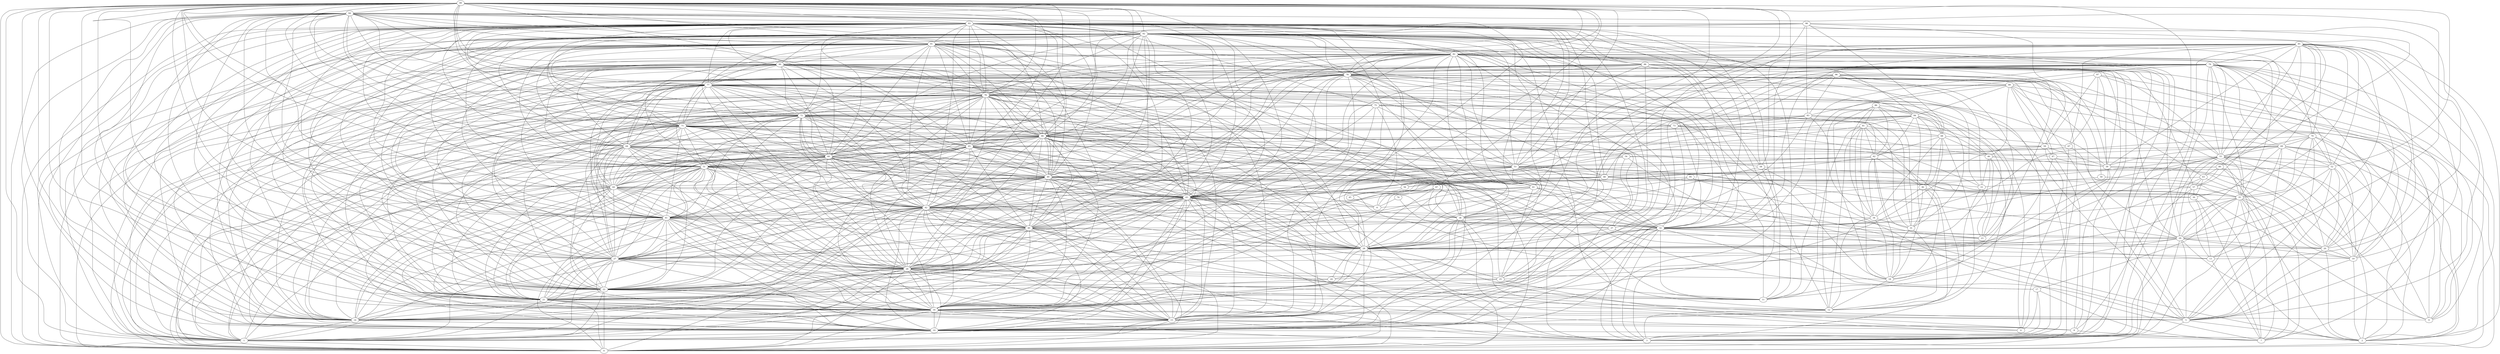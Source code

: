 digraph "sensornet-topology" {
label = "";
rankdir="BT";"0"->"1" [arrowhead = "both"] 
"0"->"10" [arrowhead = "both"] 
"0"->"15" [arrowhead = "both"] 
"0"->"16" [arrowhead = "both"] 
"0"->"21" [arrowhead = "both"] 
"0"->"22" [arrowhead = "both"] 
"0"->"26" [arrowhead = "both"] 
"0"->"40" [arrowhead = "both"] 
"0"->"41" [arrowhead = "both"] 
"0"->"42" [arrowhead = "both"] 
"0"->"43" [arrowhead = "both"] 
"0"->"44" [arrowhead = "both"] 
"0"->"49" [arrowhead = "both"] 
"0"->"51" [arrowhead = "both"] 
"0"->"60" [arrowhead = "both"] 
"0"->"65" [arrowhead = "both"] 
"0"->"66" [arrowhead = "both"] 
"0"->"69" [arrowhead = "both"] 
"0"->"71" [arrowhead = "both"] 
"0"->"72" [arrowhead = "both"] 
"0"->"76" [arrowhead = "both"] 
"0"->"77" [arrowhead = "both"] 
"0"->"90" [arrowhead = "both"] 
"0"->"91" [arrowhead = "both"] 
"0"->"92" [arrowhead = "both"] 
"0"->"93" [arrowhead = "both"] 
"0"->"94" [arrowhead = "both"] 
"0"->"97" [arrowhead = "both"] 
"0"->"99" [arrowhead = "both"] 
"1"->"10" [arrowhead = "both"] 
"1"->"14" [arrowhead = "both"] 
"1"->"15" [arrowhead = "both"] 
"1"->"16" [arrowhead = "both"] 
"1"->"17" [arrowhead = "both"] 
"1"->"21" [arrowhead = "both"] 
"1"->"22" [arrowhead = "both"] 
"1"->"26" [arrowhead = "both"] 
"1"->"27" [arrowhead = "both"] 
"1"->"40" [arrowhead = "both"] 
"1"->"41" [arrowhead = "both"] 
"1"->"42" [arrowhead = "both"] 
"1"->"43" [arrowhead = "both"] 
"1"->"44" [arrowhead = "both"] 
"1"->"49" [arrowhead = "both"] 
"1"->"60" [arrowhead = "both"] 
"1"->"64" [arrowhead = "both"] 
"1"->"65" [arrowhead = "both"] 
"1"->"66" [arrowhead = "both"] 
"1"->"71" [arrowhead = "both"] 
"1"->"72" [arrowhead = "both"] 
"1"->"76" [arrowhead = "both"] 
"1"->"77" [arrowhead = "both"] 
"1"->"84" [arrowhead = "both"] 
"1"->"90" [arrowhead = "both"] 
"1"->"91" [arrowhead = "both"] 
"1"->"92" [arrowhead = "both"] 
"1"->"93" [arrowhead = "both"] 
"1"->"94" [arrowhead = "both"] 
"1"->"99" [arrowhead = "both"] 
"2"->"5" [arrowhead = "both"] 
"2"->"10" [arrowhead = "both"] 
"2"->"19" [arrowhead = "both"] 
"2"->"20" [arrowhead = "both"] 
"2"->"29" [arrowhead = "both"] 
"2"->"35" [arrowhead = "both"] 
"2"->"49" [arrowhead = "both"] 
"2"->"54" [arrowhead = "both"] 
"2"->"55" [arrowhead = "both"] 
"2"->"69" [arrowhead = "both"] 
"2"->"70" [arrowhead = "both"] 
"2"->"71" [arrowhead = "both"] 
"2"->"79" [arrowhead = "both"] 
"2"->"85" [arrowhead = "both"] 
"3"->"5" [arrowhead = "both"] 
"3"->"10" [arrowhead = "both"] 
"3"->"12" [arrowhead = "both"] 
"3"->"16" [arrowhead = "both"] 
"3"->"28" [arrowhead = "both"] 
"3"->"29" [arrowhead = "both"] 
"3"->"32" [arrowhead = "both"] 
"3"->"35" [arrowhead = "both"] 
"3"->"41" [arrowhead = "both"] 
"3"->"42" [arrowhead = "both"] 
"3"->"43" [arrowhead = "both"] 
"3"->"49" [arrowhead = "both"] 
"3"->"55" [arrowhead = "both"] 
"3"->"60" [arrowhead = "both"] 
"3"->"66" [arrowhead = "both"] 
"3"->"78" [arrowhead = "both"] 
"3"->"79" [arrowhead = "both"] 
"3"->"82" [arrowhead = "both"] 
"3"->"85" [arrowhead = "both"] 
"3"->"88" [arrowhead = "both"] 
"3"->"91" [arrowhead = "both"] 
"3"->"92" [arrowhead = "both"] 
"3"->"93" [arrowhead = "both"] 
"3"->"99" [arrowhead = "both"] 
"4"->"15" [arrowhead = "both"] 
"4"->"17" [arrowhead = "both"] 
"4"->"25" [arrowhead = "both"] 
"4"->"59" [arrowhead = "both"] 
"4"->"67" [arrowhead = "both"] 
"4"->"75" [arrowhead = "both"] 
"5"->"16" [arrowhead = "both"] 
"5"->"19" [arrowhead = "both"] 
"5"->"20" [arrowhead = "both"] 
"5"->"28" [arrowhead = "both"] 
"5"->"29" [arrowhead = "both"] 
"5"->"32" [arrowhead = "both"] 
"5"->"35" [arrowhead = "both"] 
"5"->"40" [arrowhead = "both"] 
"5"->"52" [arrowhead = "both"] 
"5"->"53" [arrowhead = "both"] 
"5"->"69" [arrowhead = "both"] 
"5"->"70" [arrowhead = "both"] 
"5"->"77" [arrowhead = "both"] 
"5"->"78" [arrowhead = "both"] 
"5"->"79" [arrowhead = "both"] 
"5"->"82" [arrowhead = "both"] 
"5"->"85" [arrowhead = "both"] 
"6"->"43" [arrowhead = "both"] 
"6"->"45" [arrowhead = "both"] 
"6"->"62" [arrowhead = "both"] 
"6"->"65" [arrowhead = "both"] 
"6"->"74" [arrowhead = "both"] 
"6"->"87" [arrowhead = "both"] 
"6"->"95" [arrowhead = "both"] 
"7"->"8" [arrowhead = "both"] 
"7"->"13" [arrowhead = "both"] 
"7"->"17" [arrowhead = "both"] 
"7"->"30" [arrowhead = "both"] 
"7"->"35" [arrowhead = "both"] 
"7"->"38" [arrowhead = "both"] 
"7"->"58" [arrowhead = "both"] 
"7"->"63" [arrowhead = "both"] 
"7"->"80" [arrowhead = "both"] 
"7"->"88" [arrowhead = "both"] 
"7"->"95" [arrowhead = "both"] 
"8"->"15" [arrowhead = "both"] 
"8"->"26" [arrowhead = "both"] 
"8"->"38" [arrowhead = "both"] 
"8"->"47" [arrowhead = "both"] 
"8"->"57" [arrowhead = "both"] 
"8"->"88" [arrowhead = "both"] 
"9"->"16" [arrowhead = "both"] 
"9"->"39" [arrowhead = "both"] 
"9"->"47" [arrowhead = "both"] 
"9"->"48" [arrowhead = "both"] 
"9"->"73" [arrowhead = "both"] 
"9"->"88" [arrowhead = "both"] 
"9"->"89" [arrowhead = "both"] 
"9"->"97" [arrowhead = "both"] 
"9"->"98" [arrowhead = "both"] 
"10"->"12" [arrowhead = "both"] 
"10"->"14" [arrowhead = "both"] 
"10"->"15" [arrowhead = "both"] 
"10"->"16" [arrowhead = "both"] 
"10"->"21" [arrowhead = "both"] 
"10"->"22" [arrowhead = "both"] 
"10"->"26" [arrowhead = "both"] 
"10"->"27" [arrowhead = "both"] 
"10"->"28" [arrowhead = "both"] 
"10"->"32" [arrowhead = "both"] 
"10"->"40" [arrowhead = "both"] 
"10"->"41" [arrowhead = "both"] 
"10"->"42" [arrowhead = "both"] 
"10"->"43" [arrowhead = "both"] 
"10"->"44" [arrowhead = "both"] 
"10"->"49" [arrowhead = "both"] 
"10"->"51" [arrowhead = "both"] 
"10"->"53" [arrowhead = "both"] 
"10"->"64" [arrowhead = "both"] 
"10"->"65" [arrowhead = "both"] 
"10"->"66" [arrowhead = "both"] 
"10"->"71" [arrowhead = "both"] 
"10"->"72" [arrowhead = "both"] 
"10"->"73" [arrowhead = "both"] 
"10"->"76" [arrowhead = "both"] 
"10"->"77" [arrowhead = "both"] 
"10"->"82" [arrowhead = "both"] 
"10"->"90" [arrowhead = "both"] 
"10"->"91" [arrowhead = "both"] 
"10"->"92" [arrowhead = "both"] 
"10"->"93" [arrowhead = "both"] 
"10"->"94" [arrowhead = "both"] 
"10"->"99" [arrowhead = "both"] 
"11"->"22" [arrowhead = "both"] 
"11"->"27" [arrowhead = "both"] 
"11"->"29" [arrowhead = "both"] 
"11"->"32" [arrowhead = "both"] 
"11"->"33" [arrowhead = "both"] 
"11"->"42" [arrowhead = "both"] 
"11"->"43" [arrowhead = "both"] 
"11"->"72" [arrowhead = "both"] 
"11"->"79" [arrowhead = "both"] 
"11"->"81" [arrowhead = "both"] 
"11"->"82" [arrowhead = "both"] 
"11"->"92" [arrowhead = "both"] 
"11"->"93" [arrowhead = "both"] 
"12"->"18" [arrowhead = "both"] 
"12"->"21" [arrowhead = "both"] 
"12"->"27" [arrowhead = "both"] 
"12"->"31" [arrowhead = "both"] 
"12"->"34" [arrowhead = "both"] 
"12"->"36" [arrowhead = "both"] 
"12"->"53" [arrowhead = "both"] 
"12"->"68" [arrowhead = "both"] 
"12"->"78" [arrowhead = "both"] 
"12"->"81" [arrowhead = "both"] 
"12"->"84" [arrowhead = "both"] 
"12"->"86" [arrowhead = "both"] 
"13"->"28" [arrowhead = "both"] 
"13"->"30" [arrowhead = "both"] 
"13"->"32" [arrowhead = "both"] 
"13"->"57" [arrowhead = "both"] 
"13"->"80" [arrowhead = "both"] 
"13"->"93" [arrowhead = "both"] 
"13"->"94" [arrowhead = "both"] 
"14"->"16" [arrowhead = "both"] 
"14"->"21" [arrowhead = "both"] 
"14"->"22" [arrowhead = "both"] 
"14"->"26" [arrowhead = "both"] 
"14"->"27" [arrowhead = "both"] 
"14"->"28" [arrowhead = "both"] 
"14"->"38" [arrowhead = "both"] 
"14"->"40" [arrowhead = "both"] 
"14"->"41" [arrowhead = "both"] 
"14"->"42" [arrowhead = "both"] 
"14"->"43" [arrowhead = "both"] 
"14"->"44" [arrowhead = "both"] 
"14"->"49" [arrowhead = "both"] 
"14"->"51" [arrowhead = "both"] 
"14"->"60" [arrowhead = "both"] 
"14"->"66" [arrowhead = "both"] 
"14"->"69" [arrowhead = "both"] 
"14"->"71" [arrowhead = "both"] 
"14"->"72" [arrowhead = "both"] 
"14"->"76" [arrowhead = "both"] 
"14"->"77" [arrowhead = "both"] 
"14"->"78" [arrowhead = "both"] 
"14"->"90" [arrowhead = "both"] 
"14"->"91" [arrowhead = "both"] 
"14"->"92" [arrowhead = "both"] 
"14"->"93" [arrowhead = "both"] 
"14"->"94" [arrowhead = "both"] 
"14"->"99" [arrowhead = "both"] 
"15"->"16" [arrowhead = "both"] 
"15"->"21" [arrowhead = "both"] 
"15"->"22" [arrowhead = "both"] 
"15"->"26" [arrowhead = "both"] 
"15"->"40" [arrowhead = "both"] 
"15"->"41" [arrowhead = "both"] 
"15"->"42" [arrowhead = "both"] 
"15"->"43" [arrowhead = "both"] 
"15"->"44" [arrowhead = "both"] 
"15"->"49" [arrowhead = "both"] 
"15"->"51" [arrowhead = "both"] 
"15"->"58" [arrowhead = "both"] 
"15"->"60" [arrowhead = "both"] 
"15"->"66" [arrowhead = "both"] 
"15"->"71" [arrowhead = "both"] 
"15"->"72" [arrowhead = "both"] 
"15"->"76" [arrowhead = "both"] 
"15"->"90" [arrowhead = "both"] 
"15"->"91" [arrowhead = "both"] 
"15"->"92" [arrowhead = "both"] 
"15"->"93" [arrowhead = "both"] 
"15"->"94" [arrowhead = "both"] 
"15"->"99" [arrowhead = "both"] 
"16"->"21" [arrowhead = "both"] 
"16"->"22" [arrowhead = "both"] 
"16"->"24" [arrowhead = "both"] 
"16"->"26" [arrowhead = "both"] 
"16"->"27" [arrowhead = "both"] 
"16"->"28" [arrowhead = "both"] 
"16"->"32" [arrowhead = "both"] 
"16"->"38" [arrowhead = "both"] 
"16"->"40" [arrowhead = "both"] 
"16"->"41" [arrowhead = "both"] 
"16"->"42" [arrowhead = "both"] 
"16"->"43" [arrowhead = "both"] 
"16"->"44" [arrowhead = "both"] 
"16"->"49" [arrowhead = "both"] 
"16"->"51" [arrowhead = "both"] 
"16"->"53" [arrowhead = "both"] 
"16"->"59" [arrowhead = "both"] 
"16"->"60" [arrowhead = "both"] 
"16"->"64" [arrowhead = "both"] 
"16"->"65" [arrowhead = "both"] 
"16"->"66" [arrowhead = "both"] 
"16"->"71" [arrowhead = "both"] 
"16"->"72" [arrowhead = "both"] 
"16"->"76" [arrowhead = "both"] 
"16"->"77" [arrowhead = "both"] 
"16"->"78" [arrowhead = "both"] 
"16"->"82" [arrowhead = "both"] 
"16"->"90" [arrowhead = "both"] 
"16"->"91" [arrowhead = "both"] 
"16"->"92" [arrowhead = "both"] 
"16"->"93" [arrowhead = "both"] 
"16"->"94" [arrowhead = "both"] 
"16"->"99" [arrowhead = "both"] 
"17"->"35" [arrowhead = "both"] 
"17"->"54" [arrowhead = "both"] 
"17"->"61" [arrowhead = "both"] 
"18"->"26" [arrowhead = "both"] 
"18"->"31" [arrowhead = "both"] 
"18"->"34" [arrowhead = "both"] 
"18"->"36" [arrowhead = "both"] 
"18"->"46" [arrowhead = "both"] 
"18"->"47" [arrowhead = "both"] 
"18"->"62" [arrowhead = "both"] 
"18"->"81" [arrowhead = "both"] 
"18"->"84" [arrowhead = "both"] 
"18"->"86" [arrowhead = "both"] 
"18"->"90" [arrowhead = "both"] 
"19"->"20" [arrowhead = "both"] 
"19"->"29" [arrowhead = "both"] 
"19"->"35" [arrowhead = "both"] 
"19"->"37" [arrowhead = "both"] 
"19"->"39" [arrowhead = "both"] 
"19"->"52" [arrowhead = "both"] 
"19"->"55" [arrowhead = "both"] 
"19"->"70" [arrowhead = "both"] 
"19"->"79" [arrowhead = "both"] 
"19"->"85" [arrowhead = "both"] 
"19"->"89" [arrowhead = "both"] 
"20"->"29" [arrowhead = "both"] 
"20"->"32" [arrowhead = "both"] 
"20"->"35" [arrowhead = "both"] 
"20"->"50" [arrowhead = "both"] 
"20"->"52" [arrowhead = "both"] 
"20"->"55" [arrowhead = "both"] 
"20"->"69" [arrowhead = "both"] 
"20"->"79" [arrowhead = "both"] 
"20"->"82" [arrowhead = "both"] 
"20"->"85" [arrowhead = "both"] 
"20"->"87" [arrowhead = "both"] 
"21"->"22" [arrowhead = "both"] 
"21"->"26" [arrowhead = "both"] 
"21"->"27" [arrowhead = "both"] 
"21"->"40" [arrowhead = "both"] 
"21"->"41" [arrowhead = "both"] 
"21"->"42" [arrowhead = "both"] 
"21"->"43" [arrowhead = "both"] 
"21"->"44" [arrowhead = "both"] 
"21"->"48" [arrowhead = "both"] 
"21"->"49" [arrowhead = "both"] 
"21"->"51" [arrowhead = "both"] 
"21"->"60" [arrowhead = "both"] 
"21"->"64" [arrowhead = "both"] 
"21"->"65" [arrowhead = "both"] 
"21"->"66" [arrowhead = "both"] 
"21"->"68" [arrowhead = "both"] 
"21"->"72" [arrowhead = "both"] 
"21"->"76" [arrowhead = "both"] 
"21"->"77" [arrowhead = "both"] 
"21"->"80" [arrowhead = "both"] 
"21"->"87" [arrowhead = "both"] 
"21"->"90" [arrowhead = "both"] 
"21"->"91" [arrowhead = "both"] 
"21"->"92" [arrowhead = "both"] 
"21"->"93" [arrowhead = "both"] 
"21"->"94" [arrowhead = "both"] 
"21"->"99" [arrowhead = "both"] 
"22"->"25" [arrowhead = "both"] 
"22"->"26" [arrowhead = "both"] 
"22"->"27" [arrowhead = "both"] 
"22"->"32" [arrowhead = "both"] 
"22"->"40" [arrowhead = "both"] 
"22"->"41" [arrowhead = "both"] 
"22"->"42" [arrowhead = "both"] 
"22"->"43" [arrowhead = "both"] 
"22"->"44" [arrowhead = "both"] 
"22"->"49" [arrowhead = "both"] 
"22"->"51" [arrowhead = "both"] 
"22"->"60" [arrowhead = "both"] 
"22"->"61" [arrowhead = "both"] 
"22"->"64" [arrowhead = "both"] 
"22"->"65" [arrowhead = "both"] 
"22"->"66" [arrowhead = "both"] 
"22"->"71" [arrowhead = "both"] 
"22"->"75" [arrowhead = "both"] 
"22"->"76" [arrowhead = "both"] 
"22"->"77" [arrowhead = "both"] 
"22"->"79" [arrowhead = "both"] 
"22"->"82" [arrowhead = "both"] 
"22"->"89" [arrowhead = "both"] 
"22"->"90" [arrowhead = "both"] 
"22"->"91" [arrowhead = "both"] 
"22"->"92" [arrowhead = "both"] 
"22"->"93" [arrowhead = "both"] 
"22"->"94" [arrowhead = "both"] 
"22"->"99" [arrowhead = "both"] 
"23"->"33" [arrowhead = "both"] 
"23"->"40" [arrowhead = "both"] 
"23"->"46" [arrowhead = "both"] 
"23"->"51" [arrowhead = "both"] 
"23"->"82" [arrowhead = "both"] 
"23"->"83" [arrowhead = "both"] 
"23"->"95" [arrowhead = "both"] 
"23"->"96" [arrowhead = "both"] 
"24"->"26" [arrowhead = "both"] 
"24"->"37" [arrowhead = "both"] 
"24"->"39" [arrowhead = "both"] 
"24"->"87" [arrowhead = "both"] 
"25"->"26" [arrowhead = "both"] 
"25"->"43" [arrowhead = "both"] 
"25"->"46" [arrowhead = "both"] 
"25"->"54" [arrowhead = "both"] 
"25"->"61" [arrowhead = "both"] 
"25"->"72" [arrowhead = "both"] 
"25"->"93" [arrowhead = "both"] 
"25"->"96" [arrowhead = "both"] 
"26"->"27" [arrowhead = "both"] 
"26"->"28" [arrowhead = "both"] 
"26"->"32" [arrowhead = "both"] 
"26"->"39" [arrowhead = "both"] 
"26"->"40" [arrowhead = "both"] 
"26"->"41" [arrowhead = "both"] 
"26"->"42" [arrowhead = "both"] 
"26"->"43" [arrowhead = "both"] 
"26"->"44" [arrowhead = "both"] 
"26"->"49" [arrowhead = "both"] 
"26"->"51" [arrowhead = "both"] 
"26"->"60" [arrowhead = "both"] 
"26"->"64" [arrowhead = "both"] 
"26"->"65" [arrowhead = "both"] 
"26"->"66" [arrowhead = "both"] 
"26"->"71" [arrowhead = "both"] 
"26"->"72" [arrowhead = "both"] 
"26"->"75" [arrowhead = "both"] 
"26"->"76" [arrowhead = "both"] 
"26"->"77" [arrowhead = "both"] 
"26"->"78" [arrowhead = "both"] 
"26"->"82" [arrowhead = "both"] 
"26"->"90" [arrowhead = "both"] 
"26"->"91" [arrowhead = "both"] 
"26"->"92" [arrowhead = "both"] 
"26"->"93" [arrowhead = "both"] 
"26"->"94" [arrowhead = "both"] 
"26"->"99" [arrowhead = "both"] 
"27"->"28" [arrowhead = "both"] 
"27"->"40" [arrowhead = "both"] 
"27"->"41" [arrowhead = "both"] 
"27"->"42" [arrowhead = "both"] 
"27"->"43" [arrowhead = "both"] 
"27"->"44" [arrowhead = "both"] 
"27"->"49" [arrowhead = "both"] 
"27"->"51" [arrowhead = "both"] 
"27"->"54" [arrowhead = "both"] 
"27"->"60" [arrowhead = "both"] 
"27"->"61" [arrowhead = "both"] 
"27"->"62" [arrowhead = "both"] 
"27"->"64" [arrowhead = "both"] 
"27"->"66" [arrowhead = "both"] 
"27"->"71" [arrowhead = "both"] 
"27"->"72" [arrowhead = "both"] 
"27"->"76" [arrowhead = "both"] 
"27"->"78" [arrowhead = "both"] 
"27"->"82" [arrowhead = "both"] 
"27"->"90" [arrowhead = "both"] 
"27"->"91" [arrowhead = "both"] 
"27"->"92" [arrowhead = "both"] 
"27"->"93" [arrowhead = "both"] 
"27"->"94" [arrowhead = "both"] 
"27"->"99" [arrowhead = "both"] 
"28"->"29" [arrowhead = "both"] 
"28"->"32" [arrowhead = "both"] 
"28"->"35" [arrowhead = "both"] 
"28"->"38" [arrowhead = "both"] 
"28"->"40" [arrowhead = "both"] 
"28"->"41" [arrowhead = "both"] 
"28"->"42" [arrowhead = "both"] 
"28"->"43" [arrowhead = "both"] 
"28"->"49" [arrowhead = "both"] 
"28"->"53" [arrowhead = "both"] 
"28"->"55" [arrowhead = "both"] 
"28"->"60" [arrowhead = "both"] 
"28"->"63" [arrowhead = "both"] 
"28"->"64" [arrowhead = "both"] 
"28"->"65" [arrowhead = "both"] 
"28"->"66" [arrowhead = "both"] 
"28"->"71" [arrowhead = "both"] 
"28"->"76" [arrowhead = "both"] 
"28"->"77" [arrowhead = "both"] 
"28"->"79" [arrowhead = "both"] 
"28"->"82" [arrowhead = "both"] 
"28"->"85" [arrowhead = "both"] 
"28"->"90" [arrowhead = "both"] 
"28"->"91" [arrowhead = "both"] 
"28"->"92" [arrowhead = "both"] 
"28"->"93" [arrowhead = "both"] 
"28"->"96" [arrowhead = "both"] 
"28"->"98" [arrowhead = "both"] 
"28"->"99" [arrowhead = "both"] 
"29"->"32" [arrowhead = "both"] 
"29"->"35" [arrowhead = "both"] 
"29"->"52" [arrowhead = "both"] 
"29"->"53" [arrowhead = "both"] 
"29"->"55" [arrowhead = "both"] 
"29"->"61" [arrowhead = "both"] 
"29"->"69" [arrowhead = "both"] 
"29"->"70" [arrowhead = "both"] 
"29"->"78" [arrowhead = "both"] 
"29"->"82" [arrowhead = "both"] 
"29"->"85" [arrowhead = "both"] 
"29"->"88" [arrowhead = "both"] 
"30"->"36" [arrowhead = "both"] 
"30"->"48" [arrowhead = "both"] 
"30"->"57" [arrowhead = "both"] 
"30"->"63" [arrowhead = "both"] 
"30"->"85" [arrowhead = "both"] 
"31"->"34" [arrowhead = "both"] 
"31"->"36" [arrowhead = "both"] 
"31"->"62" [arrowhead = "both"] 
"31"->"68" [arrowhead = "both"] 
"31"->"72" [arrowhead = "both"] 
"31"->"75" [arrowhead = "both"] 
"31"->"84" [arrowhead = "both"] 
"31"->"86" [arrowhead = "both"] 
"32"->"35" [arrowhead = "both"] 
"32"->"41" [arrowhead = "both"] 
"32"->"42" [arrowhead = "both"] 
"32"->"43" [arrowhead = "both"] 
"32"->"44" [arrowhead = "both"] 
"32"->"49" [arrowhead = "both"] 
"32"->"53" [arrowhead = "both"] 
"32"->"55" [arrowhead = "both"] 
"32"->"60" [arrowhead = "both"] 
"32"->"61" [arrowhead = "both"] 
"32"->"66" [arrowhead = "both"] 
"32"->"70" [arrowhead = "both"] 
"32"->"72" [arrowhead = "both"] 
"32"->"76" [arrowhead = "both"] 
"32"->"78" [arrowhead = "both"] 
"32"->"79" [arrowhead = "both"] 
"32"->"85" [arrowhead = "both"] 
"32"->"91" [arrowhead = "both"] 
"32"->"92" [arrowhead = "both"] 
"32"->"93" [arrowhead = "both"] 
"32"->"99" [arrowhead = "both"] 
"33"->"46" [arrowhead = "both"] 
"33"->"48" [arrowhead = "both"] 
"33"->"50" [arrowhead = "both"] 
"33"->"73" [arrowhead = "both"] 
"33"->"78" [arrowhead = "both"] 
"33"->"96" [arrowhead = "both"] 
"34"->"36" [arrowhead = "both"] 
"34"->"42" [arrowhead = "both"] 
"34"->"62" [arrowhead = "both"] 
"34"->"68" [arrowhead = "both"] 
"34"->"81" [arrowhead = "both"] 
"34"->"83" [arrowhead = "both"] 
"34"->"86" [arrowhead = "both"] 
"35"->"51" [arrowhead = "both"] 
"35"->"52" [arrowhead = "both"] 
"35"->"53" [arrowhead = "both"] 
"35"->"55" [arrowhead = "both"] 
"35"->"57" [arrowhead = "both"] 
"35"->"67" [arrowhead = "both"] 
"35"->"69" [arrowhead = "both"] 
"35"->"70" [arrowhead = "both"] 
"35"->"78" [arrowhead = "both"] 
"35"->"79" [arrowhead = "both"] 
"35"->"82" [arrowhead = "both"] 
"36"->"62" [arrowhead = "both"] 
"36"->"68" [arrowhead = "both"] 
"36"->"81" [arrowhead = "both"] 
"36"->"84" [arrowhead = "both"] 
"37"->"38" [arrowhead = "both"] 
"37"->"74" [arrowhead = "both"] 
"37"->"83" [arrowhead = "both"] 
"37"->"88" [arrowhead = "both"] 
"37"->"93" [arrowhead = "both"] 
"38"->"42" [arrowhead = "both"] 
"38"->"43" [arrowhead = "both"] 
"38"->"57" [arrowhead = "both"] 
"38"->"58" [arrowhead = "both"] 
"38"->"64" [arrowhead = "both"] 
"38"->"66" [arrowhead = "both"] 
"38"->"71" [arrowhead = "both"] 
"38"->"77" [arrowhead = "both"] 
"38"->"78" [arrowhead = "both"] 
"38"->"87" [arrowhead = "both"] 
"38"->"92" [arrowhead = "both"] 
"38"->"93" [arrowhead = "both"] 
"38"->"99" [arrowhead = "both"] 
"39"->"46" [arrowhead = "both"] 
"39"->"47" [arrowhead = "both"] 
"39"->"59" [arrowhead = "both"] 
"39"->"69" [arrowhead = "both"] 
"39"->"76" [arrowhead = "both"] 
"39"->"85" [arrowhead = "both"] 
"39"->"88" [arrowhead = "both"] 
"39"->"96" [arrowhead = "both"] 
"39"->"97" [arrowhead = "both"] 
"40"->"41" [arrowhead = "both"] 
"40"->"42" [arrowhead = "both"] 
"40"->"43" [arrowhead = "both"] 
"40"->"49" [arrowhead = "both"] 
"40"->"51" [arrowhead = "both"] 
"40"->"55" [arrowhead = "both"] 
"40"->"60" [arrowhead = "both"] 
"40"->"64" [arrowhead = "both"] 
"40"->"65" [arrowhead = "both"] 
"40"->"66" [arrowhead = "both"] 
"40"->"71" [arrowhead = "both"] 
"40"->"72" [arrowhead = "both"] 
"40"->"73" [arrowhead = "both"] 
"40"->"76" [arrowhead = "both"] 
"40"->"77" [arrowhead = "both"] 
"40"->"78" [arrowhead = "both"] 
"40"->"91" [arrowhead = "both"] 
"40"->"92" [arrowhead = "both"] 
"40"->"93" [arrowhead = "both"] 
"40"->"99" [arrowhead = "both"] 
"41"->"42" [arrowhead = "both"] 
"41"->"43" [arrowhead = "both"] 
"41"->"44" [arrowhead = "both"] 
"41"->"49" [arrowhead = "both"] 
"41"->"51" [arrowhead = "both"] 
"41"->"53" [arrowhead = "both"] 
"41"->"60" [arrowhead = "both"] 
"41"->"64" [arrowhead = "both"] 
"41"->"65" [arrowhead = "both"] 
"41"->"66" [arrowhead = "both"] 
"41"->"71" [arrowhead = "both"] 
"41"->"72" [arrowhead = "both"] 
"41"->"76" [arrowhead = "both"] 
"41"->"77" [arrowhead = "both"] 
"41"->"78" [arrowhead = "both"] 
"41"->"79" [arrowhead = "both"] 
"41"->"82" [arrowhead = "both"] 
"41"->"88" [arrowhead = "both"] 
"41"->"90" [arrowhead = "both"] 
"41"->"92" [arrowhead = "both"] 
"41"->"93" [arrowhead = "both"] 
"41"->"94" [arrowhead = "both"] 
"41"->"99" [arrowhead = "both"] 
"42"->"43" [arrowhead = "both"] 
"42"->"44" [arrowhead = "both"] 
"42"->"48" [arrowhead = "both"] 
"42"->"49" [arrowhead = "both"] 
"42"->"51" [arrowhead = "both"] 
"42"->"53" [arrowhead = "both"] 
"42"->"60" [arrowhead = "both"] 
"42"->"61" [arrowhead = "both"] 
"42"->"64" [arrowhead = "both"] 
"42"->"65" [arrowhead = "both"] 
"42"->"66" [arrowhead = "both"] 
"42"->"71" [arrowhead = "both"] 
"42"->"72" [arrowhead = "both"] 
"42"->"76" [arrowhead = "both"] 
"42"->"77" [arrowhead = "both"] 
"42"->"78" [arrowhead = "both"] 
"42"->"82" [arrowhead = "both"] 
"42"->"84" [arrowhead = "both"] 
"42"->"88" [arrowhead = "both"] 
"42"->"90" [arrowhead = "both"] 
"42"->"91" [arrowhead = "both"] 
"42"->"93" [arrowhead = "both"] 
"42"->"94" [arrowhead = "both"] 
"42"->"99" [arrowhead = "both"] 
"43"->"44" [arrowhead = "both"] 
"43"->"49" [arrowhead = "both"] 
"43"->"51" [arrowhead = "both"] 
"43"->"53" [arrowhead = "both"] 
"43"->"56" [arrowhead = "both"] 
"43"->"60" [arrowhead = "both"] 
"43"->"61" [arrowhead = "both"] 
"43"->"64" [arrowhead = "both"] 
"43"->"65" [arrowhead = "both"] 
"43"->"66" [arrowhead = "both"] 
"43"->"71" [arrowhead = "both"] 
"43"->"72" [arrowhead = "both"] 
"43"->"75" [arrowhead = "both"] 
"43"->"76" [arrowhead = "both"] 
"43"->"77" [arrowhead = "both"] 
"43"->"78" [arrowhead = "both"] 
"43"->"82" [arrowhead = "both"] 
"43"->"84" [arrowhead = "both"] 
"43"->"88" [arrowhead = "both"] 
"43"->"90" [arrowhead = "both"] 
"43"->"91" [arrowhead = "both"] 
"43"->"92" [arrowhead = "both"] 
"43"->"94" [arrowhead = "both"] 
"43"->"99" [arrowhead = "both"] 
"44"->"49" [arrowhead = "both"] 
"44"->"51" [arrowhead = "both"] 
"44"->"60" [arrowhead = "both"] 
"44"->"64" [arrowhead = "both"] 
"44"->"65" [arrowhead = "both"] 
"44"->"66" [arrowhead = "both"] 
"44"->"71" [arrowhead = "both"] 
"44"->"72" [arrowhead = "both"] 
"44"->"73" [arrowhead = "both"] 
"44"->"76" [arrowhead = "both"] 
"44"->"77" [arrowhead = "both"] 
"44"->"83" [arrowhead = "both"] 
"44"->"91" [arrowhead = "both"] 
"44"->"92" [arrowhead = "both"] 
"44"->"93" [arrowhead = "both"] 
"44"->"99" [arrowhead = "both"] 
"45"->"48" [arrowhead = "both"] 
"45"->"56" [arrowhead = "both"] 
"45"->"75" [arrowhead = "both"] 
"46"->"68" [arrowhead = "both"] 
"46"->"69" [arrowhead = "both"] 
"46"->"73" [arrowhead = "both"] 
"46"->"75" [arrowhead = "both"] 
"46"->"83" [arrowhead = "both"] 
"46"->"89" [arrowhead = "both"] 
"47"->"59" [arrowhead = "both"] 
"47"->"65" [arrowhead = "both"] 
"47"->"89" [arrowhead = "both"] 
"48"->"59" [arrowhead = "both"] 
"48"->"71" [arrowhead = "both"] 
"48"->"78" [arrowhead = "both"] 
"48"->"80" [arrowhead = "both"] 
"48"->"83" [arrowhead = "both"] 
"48"->"92" [arrowhead = "both"] 
"49"->"51" [arrowhead = "both"] 
"49"->"52" [arrowhead = "both"] 
"49"->"53" [arrowhead = "both"] 
"49"->"60" [arrowhead = "both"] 
"49"->"64" [arrowhead = "both"] 
"49"->"65" [arrowhead = "both"] 
"49"->"66" [arrowhead = "both"] 
"49"->"71" [arrowhead = "both"] 
"49"->"72" [arrowhead = "both"] 
"49"->"76" [arrowhead = "both"] 
"49"->"77" [arrowhead = "both"] 
"49"->"78" [arrowhead = "both"] 
"49"->"82" [arrowhead = "both"] 
"49"->"90" [arrowhead = "both"] 
"49"->"91" [arrowhead = "both"] 
"49"->"92" [arrowhead = "both"] 
"49"->"93" [arrowhead = "both"] 
"49"->"94" [arrowhead = "both"] 
"50"->"96" [arrowhead = "both"] 
"51"->"54" [arrowhead = "both"] 
"51"->"60" [arrowhead = "both"] 
"51"->"64" [arrowhead = "both"] 
"51"->"65" [arrowhead = "both"] 
"51"->"66" [arrowhead = "both"] 
"51"->"71" [arrowhead = "both"] 
"51"->"72" [arrowhead = "both"] 
"51"->"76" [arrowhead = "both"] 
"51"->"77" [arrowhead = "both"] 
"51"->"90" [arrowhead = "both"] 
"51"->"91" [arrowhead = "both"] 
"51"->"92" [arrowhead = "both"] 
"51"->"93" [arrowhead = "both"] 
"51"->"94" [arrowhead = "both"] 
"51"->"99" [arrowhead = "both"] 
"52"->"55" [arrowhead = "both"] 
"52"->"69" [arrowhead = "both"] 
"52"->"70" [arrowhead = "both"] 
"52"->"79" [arrowhead = "both"] 
"52"->"85" [arrowhead = "both"] 
"52"->"99" [arrowhead = "both"] 
"53"->"55" [arrowhead = "both"] 
"53"->"60" [arrowhead = "both"] 
"53"->"62" [arrowhead = "both"] 
"53"->"66" [arrowhead = "both"] 
"53"->"78" [arrowhead = "both"] 
"53"->"79" [arrowhead = "both"] 
"53"->"82" [arrowhead = "both"] 
"53"->"85" [arrowhead = "both"] 
"53"->"91" [arrowhead = "both"] 
"53"->"92" [arrowhead = "both"] 
"53"->"93" [arrowhead = "both"] 
"53"->"99" [arrowhead = "both"] 
"54"->"67" [arrowhead = "both"] 
"54"->"75" [arrowhead = "both"] 
"55"->"69" [arrowhead = "both"] 
"55"->"70" [arrowhead = "both"] 
"55"->"78" [arrowhead = "both"] 
"55"->"79" [arrowhead = "both"] 
"55"->"82" [arrowhead = "both"] 
"55"->"85" [arrowhead = "both"] 
"55"->"90" [arrowhead = "both"] 
"56"->"63" [arrowhead = "both"] 
"56"->"81" [arrowhead = "both"] 
"56"->"93" [arrowhead = "both"] 
"56"->"95" [arrowhead = "both"] 
"57"->"58" [arrowhead = "both"] 
"57"->"63" [arrowhead = "both"] 
"57"->"80" [arrowhead = "both"] 
"57"->"85" [arrowhead = "both"] 
"57"->"88" [arrowhead = "both"] 
"58"->"65" [arrowhead = "both"] 
"58"->"85" [arrowhead = "both"] 
"58"->"88" [arrowhead = "both"] 
"58"->"93" [arrowhead = "both"] 
"59"->"66" [arrowhead = "both"] 
"59"->"89" [arrowhead = "both"] 
"59"->"97" [arrowhead = "both"] 
"59"->"98" [arrowhead = "both"] 
"60"->"64" [arrowhead = "both"] 
"60"->"65" [arrowhead = "both"] 
"60"->"66" [arrowhead = "both"] 
"60"->"71" [arrowhead = "both"] 
"60"->"72" [arrowhead = "both"] 
"60"->"76" [arrowhead = "both"] 
"60"->"77" [arrowhead = "both"] 
"60"->"78" [arrowhead = "both"] 
"60"->"82" [arrowhead = "both"] 
"60"->"90" [arrowhead = "both"] 
"60"->"91" [arrowhead = "both"] 
"60"->"92" [arrowhead = "both"] 
"60"->"93" [arrowhead = "both"] 
"60"->"94" [arrowhead = "both"] 
"60"->"99" [arrowhead = "both"] 
"61"->"72" [arrowhead = "both"] 
"61"->"77" [arrowhead = "both"] 
"61"->"79" [arrowhead = "both"] 
"61"->"82" [arrowhead = "both"] 
"61"->"92" [arrowhead = "both"] 
"61"->"93" [arrowhead = "both"] 
"62"->"68" [arrowhead = "both"] 
"62"->"77" [arrowhead = "both"] 
"62"->"81" [arrowhead = "both"] 
"62"->"84" [arrowhead = "both"] 
"62"->"86" [arrowhead = "both"] 
"63"->"78" [arrowhead = "both"] 
"63"->"80" [arrowhead = "both"] 
"63"->"92" [arrowhead = "both"] 
"64"->"66" [arrowhead = "both"] 
"64"->"71" [arrowhead = "both"] 
"64"->"72" [arrowhead = "both"] 
"64"->"76" [arrowhead = "both"] 
"64"->"77" [arrowhead = "both"] 
"64"->"78" [arrowhead = "both"] 
"64"->"88" [arrowhead = "both"] 
"64"->"90" [arrowhead = "both"] 
"64"->"91" [arrowhead = "both"] 
"64"->"92" [arrowhead = "both"] 
"64"->"93" [arrowhead = "both"] 
"64"->"94" [arrowhead = "both"] 
"64"->"99" [arrowhead = "both"] 
"65"->"66" [arrowhead = "both"] 
"65"->"71" [arrowhead = "both"] 
"65"->"72" [arrowhead = "both"] 
"65"->"76" [arrowhead = "both"] 
"65"->"84" [arrowhead = "both"] 
"65"->"90" [arrowhead = "both"] 
"65"->"91" [arrowhead = "both"] 
"65"->"92" [arrowhead = "both"] 
"65"->"93" [arrowhead = "both"] 
"65"->"94" [arrowhead = "both"] 
"65"->"98" [arrowhead = "both"] 
"65"->"99" [arrowhead = "both"] 
"66"->"71" [arrowhead = "both"] 
"66"->"72" [arrowhead = "both"] 
"66"->"73" [arrowhead = "both"] 
"66"->"76" [arrowhead = "both"] 
"66"->"77" [arrowhead = "both"] 
"66"->"78" [arrowhead = "both"] 
"66"->"82" [arrowhead = "both"] 
"66"->"88" [arrowhead = "both"] 
"66"->"90" [arrowhead = "both"] 
"66"->"91" [arrowhead = "both"] 
"66"->"92" [arrowhead = "both"] 
"66"->"93" [arrowhead = "both"] 
"66"->"94" [arrowhead = "both"] 
"66"->"99" [arrowhead = "both"] 
"67"->"68" [arrowhead = "both"] 
"67"->"85" [arrowhead = "both"] 
"67"->"97" [arrowhead = "both"] 
"68"->"81" [arrowhead = "both"] 
"68"->"84" [arrowhead = "both"] 
"68"->"86" [arrowhead = "both"] 
"68"->"96" [arrowhead = "both"] 
"68"->"98" [arrowhead = "both"] 
"69"->"70" [arrowhead = "both"] 
"69"->"79" [arrowhead = "both"] 
"69"->"85" [arrowhead = "both"] 
"69"->"89" [arrowhead = "both"] 
"70"->"79" [arrowhead = "both"] 
"70"->"82" [arrowhead = "both"] 
"70"->"85" [arrowhead = "both"] 
"71"->"72" [arrowhead = "both"] 
"71"->"76" [arrowhead = "both"] 
"71"->"77" [arrowhead = "both"] 
"71"->"90" [arrowhead = "both"] 
"71"->"91" [arrowhead = "both"] 
"71"->"92" [arrowhead = "both"] 
"71"->"93" [arrowhead = "both"] 
"71"->"94" [arrowhead = "both"] 
"71"->"96" [arrowhead = "both"] 
"71"->"98" [arrowhead = "both"] 
"71"->"99" [arrowhead = "both"] 
"72"->"75" [arrowhead = "both"] 
"72"->"76" [arrowhead = "both"] 
"72"->"77" [arrowhead = "both"] 
"72"->"82" [arrowhead = "both"] 
"72"->"90" [arrowhead = "both"] 
"72"->"91" [arrowhead = "both"] 
"72"->"92" [arrowhead = "both"] 
"72"->"93" [arrowhead = "both"] 
"72"->"94" [arrowhead = "both"] 
"72"->"99" [arrowhead = "both"] 
"73"->"77" [arrowhead = "both"] 
"73"->"83" [arrowhead = "both"] 
"73"->"90" [arrowhead = "both"] 
"73"->"96" [arrowhead = "both"] 
"74"->"87" [arrowhead = "both"] 
"75"->"76" [arrowhead = "both"] 
"75"->"93" [arrowhead = "both"] 
"75"->"96" [arrowhead = "both"] 
"76"->"77" [arrowhead = "both"] 
"76"->"78" [arrowhead = "both"] 
"76"->"82" [arrowhead = "both"] 
"76"->"89" [arrowhead = "both"] 
"76"->"90" [arrowhead = "both"] 
"76"->"91" [arrowhead = "both"] 
"76"->"92" [arrowhead = "both"] 
"76"->"93" [arrowhead = "both"] 
"76"->"94" [arrowhead = "both"] 
"76"->"99" [arrowhead = "both"] 
"77"->"78" [arrowhead = "both"] 
"77"->"90" [arrowhead = "both"] 
"77"->"91" [arrowhead = "both"] 
"77"->"92" [arrowhead = "both"] 
"77"->"93" [arrowhead = "both"] 
"77"->"94" [arrowhead = "both"] 
"77"->"99" [arrowhead = "both"] 
"78"->"79" [arrowhead = "both"] 
"78"->"82" [arrowhead = "both"] 
"78"->"85" [arrowhead = "both"] 
"78"->"88" [arrowhead = "both"] 
"78"->"90" [arrowhead = "both"] 
"78"->"91" [arrowhead = "both"] 
"78"->"92" [arrowhead = "both"] 
"78"->"93" [arrowhead = "both"] 
"78"->"99" [arrowhead = "both"] 
"79"->"82" [arrowhead = "both"] 
"79"->"85" [arrowhead = "both"] 
"80"->"91" [arrowhead = "both"] 
"80"->"98" [arrowhead = "both"] 
"81"->"84" [arrowhead = "both"] 
"81"->"86" [arrowhead = "both"] 
"82"->"85" [arrowhead = "both"] 
"82"->"91" [arrowhead = "both"] 
"82"->"92" [arrowhead = "both"] 
"82"->"93" [arrowhead = "both"] 
"82"->"99" [arrowhead = "both"] 
"83"->"89" [arrowhead = "both"] 
"83"->"96" [arrowhead = "both"] 
"83"->"98" [arrowhead = "both"] 
"84"->"86" [arrowhead = "both"] 
"84"->"89" [arrowhead = "both"] 
"84"->"90" [arrowhead = "both"] 
"84"->"92" [arrowhead = "both"] 
"87"->"88" [arrowhead = "both"] 
"87"->"90" [arrowhead = "both"] 
"88"->"92" [arrowhead = "both"] 
"88"->"93" [arrowhead = "both"] 
"89"->"96" [arrowhead = "both"] 
"89"->"97" [arrowhead = "both"] 
"90"->"91" [arrowhead = "both"] 
"90"->"92" [arrowhead = "both"] 
"90"->"93" [arrowhead = "both"] 
"90"->"99" [arrowhead = "both"] 
"91"->"92" [arrowhead = "both"] 
"91"->"93" [arrowhead = "both"] 
"91"->"94" [arrowhead = "both"] 
"91"->"99" [arrowhead = "both"] 
"92"->"93" [arrowhead = "both"] 
"92"->"94" [arrowhead = "both"] 
"92"->"98" [arrowhead = "both"] 
"92"->"99" [arrowhead = "both"] 
"93"->"94" [arrowhead = "both"] 
"93"->"99" [arrowhead = "both"] 
"94"->"99" [arrowhead = "both"] 
}